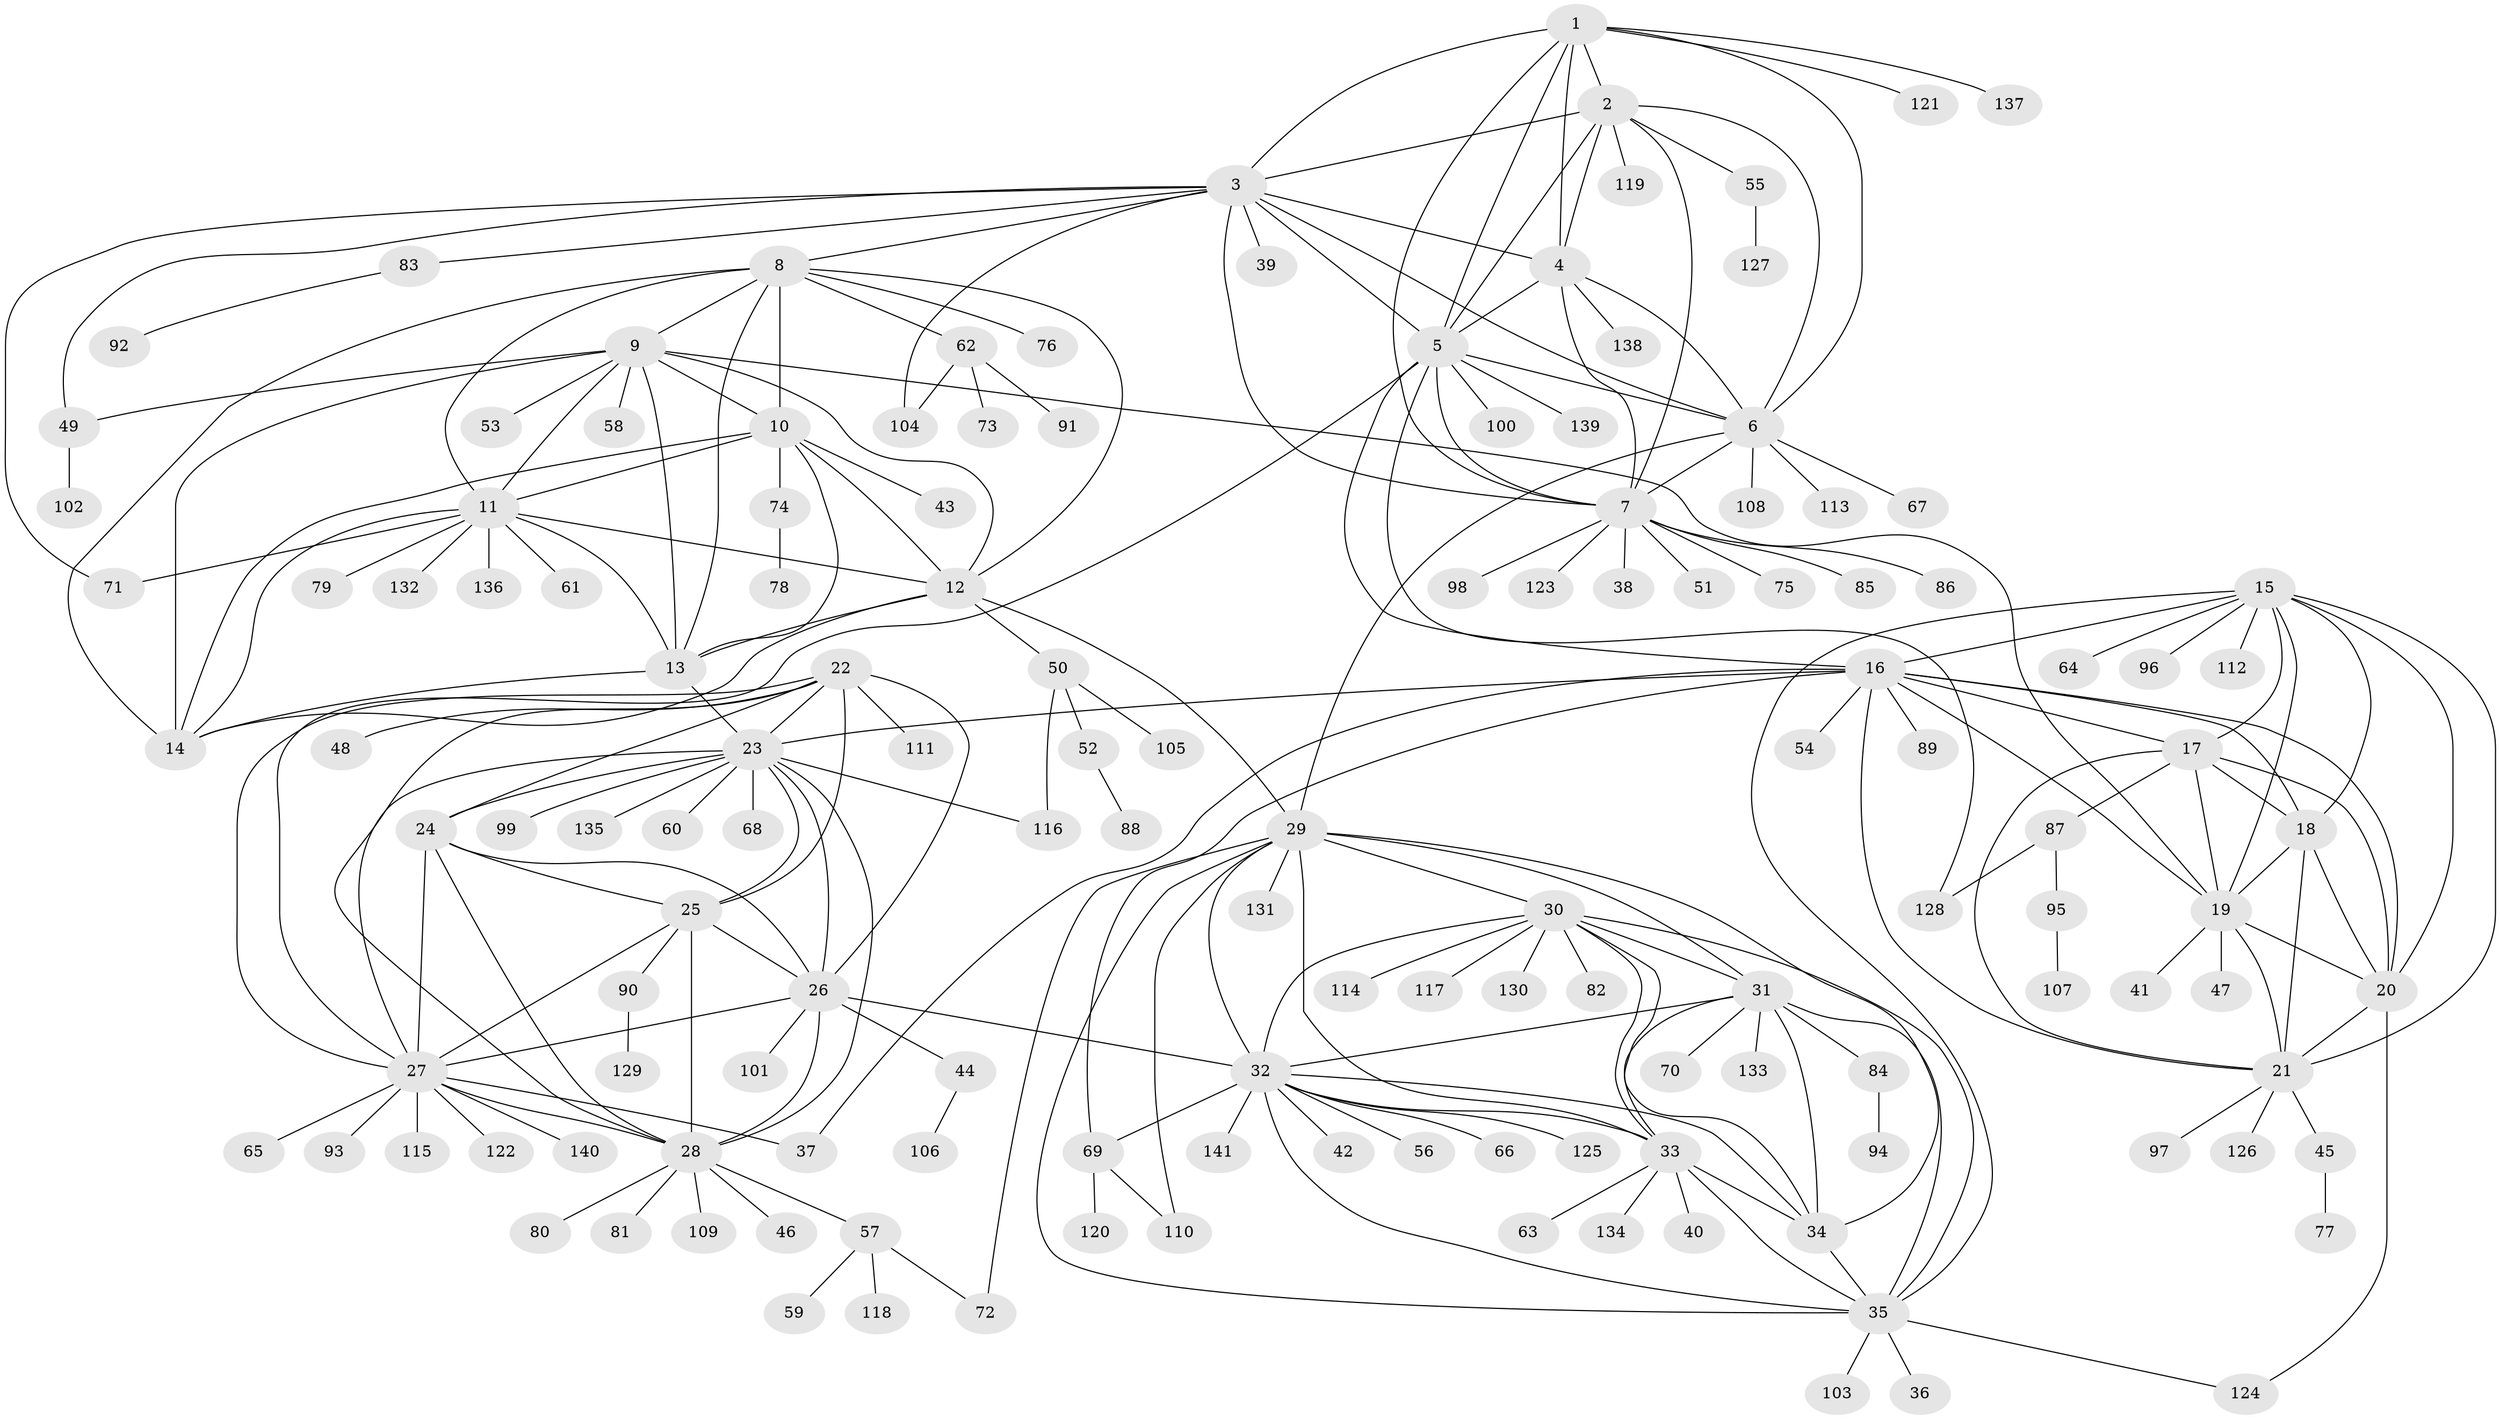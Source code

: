 // coarse degree distribution, {3: 0.023809523809523808, 2: 0.07142857142857142, 7: 0.07142857142857142, 1: 0.7142857142857143, 5: 0.023809523809523808, 10: 0.047619047619047616, 9: 0.023809523809523808, 8: 0.023809523809523808}
// Generated by graph-tools (version 1.1) at 2025/58/03/04/25 21:58:13]
// undirected, 141 vertices, 231 edges
graph export_dot {
graph [start="1"]
  node [color=gray90,style=filled];
  1;
  2;
  3;
  4;
  5;
  6;
  7;
  8;
  9;
  10;
  11;
  12;
  13;
  14;
  15;
  16;
  17;
  18;
  19;
  20;
  21;
  22;
  23;
  24;
  25;
  26;
  27;
  28;
  29;
  30;
  31;
  32;
  33;
  34;
  35;
  36;
  37;
  38;
  39;
  40;
  41;
  42;
  43;
  44;
  45;
  46;
  47;
  48;
  49;
  50;
  51;
  52;
  53;
  54;
  55;
  56;
  57;
  58;
  59;
  60;
  61;
  62;
  63;
  64;
  65;
  66;
  67;
  68;
  69;
  70;
  71;
  72;
  73;
  74;
  75;
  76;
  77;
  78;
  79;
  80;
  81;
  82;
  83;
  84;
  85;
  86;
  87;
  88;
  89;
  90;
  91;
  92;
  93;
  94;
  95;
  96;
  97;
  98;
  99;
  100;
  101;
  102;
  103;
  104;
  105;
  106;
  107;
  108;
  109;
  110;
  111;
  112;
  113;
  114;
  115;
  116;
  117;
  118;
  119;
  120;
  121;
  122;
  123;
  124;
  125;
  126;
  127;
  128;
  129;
  130;
  131;
  132;
  133;
  134;
  135;
  136;
  137;
  138;
  139;
  140;
  141;
  1 -- 2;
  1 -- 3;
  1 -- 4;
  1 -- 5;
  1 -- 6;
  1 -- 7;
  1 -- 121;
  1 -- 137;
  2 -- 3;
  2 -- 4;
  2 -- 5;
  2 -- 6;
  2 -- 7;
  2 -- 55;
  2 -- 119;
  3 -- 4;
  3 -- 5;
  3 -- 6;
  3 -- 7;
  3 -- 8;
  3 -- 39;
  3 -- 49;
  3 -- 71;
  3 -- 83;
  3 -- 104;
  4 -- 5;
  4 -- 6;
  4 -- 7;
  4 -- 138;
  5 -- 6;
  5 -- 7;
  5 -- 16;
  5 -- 27;
  5 -- 100;
  5 -- 128;
  5 -- 139;
  6 -- 7;
  6 -- 29;
  6 -- 67;
  6 -- 108;
  6 -- 113;
  7 -- 38;
  7 -- 51;
  7 -- 75;
  7 -- 85;
  7 -- 86;
  7 -- 98;
  7 -- 123;
  8 -- 9;
  8 -- 10;
  8 -- 11;
  8 -- 12;
  8 -- 13;
  8 -- 14;
  8 -- 62;
  8 -- 76;
  9 -- 10;
  9 -- 11;
  9 -- 12;
  9 -- 13;
  9 -- 14;
  9 -- 19;
  9 -- 49;
  9 -- 53;
  9 -- 58;
  10 -- 11;
  10 -- 12;
  10 -- 13;
  10 -- 14;
  10 -- 43;
  10 -- 74;
  11 -- 12;
  11 -- 13;
  11 -- 14;
  11 -- 61;
  11 -- 71;
  11 -- 79;
  11 -- 132;
  11 -- 136;
  12 -- 13;
  12 -- 14;
  12 -- 29;
  12 -- 50;
  13 -- 14;
  13 -- 23;
  15 -- 16;
  15 -- 17;
  15 -- 18;
  15 -- 19;
  15 -- 20;
  15 -- 21;
  15 -- 35;
  15 -- 64;
  15 -- 96;
  15 -- 112;
  16 -- 17;
  16 -- 18;
  16 -- 19;
  16 -- 20;
  16 -- 21;
  16 -- 23;
  16 -- 37;
  16 -- 54;
  16 -- 69;
  16 -- 89;
  17 -- 18;
  17 -- 19;
  17 -- 20;
  17 -- 21;
  17 -- 87;
  18 -- 19;
  18 -- 20;
  18 -- 21;
  19 -- 20;
  19 -- 21;
  19 -- 41;
  19 -- 47;
  20 -- 21;
  20 -- 124;
  21 -- 45;
  21 -- 97;
  21 -- 126;
  22 -- 23;
  22 -- 24;
  22 -- 25;
  22 -- 26;
  22 -- 27;
  22 -- 28;
  22 -- 48;
  22 -- 111;
  23 -- 24;
  23 -- 25;
  23 -- 26;
  23 -- 27;
  23 -- 28;
  23 -- 60;
  23 -- 68;
  23 -- 99;
  23 -- 116;
  23 -- 135;
  24 -- 25;
  24 -- 26;
  24 -- 27;
  24 -- 28;
  25 -- 26;
  25 -- 27;
  25 -- 28;
  25 -- 90;
  26 -- 27;
  26 -- 28;
  26 -- 32;
  26 -- 44;
  26 -- 101;
  27 -- 28;
  27 -- 37;
  27 -- 65;
  27 -- 93;
  27 -- 115;
  27 -- 122;
  27 -- 140;
  28 -- 46;
  28 -- 57;
  28 -- 80;
  28 -- 81;
  28 -- 109;
  29 -- 30;
  29 -- 31;
  29 -- 32;
  29 -- 33;
  29 -- 34;
  29 -- 35;
  29 -- 72;
  29 -- 110;
  29 -- 131;
  30 -- 31;
  30 -- 32;
  30 -- 33;
  30 -- 34;
  30 -- 35;
  30 -- 82;
  30 -- 114;
  30 -- 117;
  30 -- 130;
  31 -- 32;
  31 -- 33;
  31 -- 34;
  31 -- 35;
  31 -- 70;
  31 -- 84;
  31 -- 133;
  32 -- 33;
  32 -- 34;
  32 -- 35;
  32 -- 42;
  32 -- 56;
  32 -- 66;
  32 -- 69;
  32 -- 125;
  32 -- 141;
  33 -- 34;
  33 -- 35;
  33 -- 40;
  33 -- 63;
  33 -- 134;
  34 -- 35;
  35 -- 36;
  35 -- 103;
  35 -- 124;
  44 -- 106;
  45 -- 77;
  49 -- 102;
  50 -- 52;
  50 -- 105;
  50 -- 116;
  52 -- 88;
  55 -- 127;
  57 -- 59;
  57 -- 72;
  57 -- 118;
  62 -- 73;
  62 -- 91;
  62 -- 104;
  69 -- 110;
  69 -- 120;
  74 -- 78;
  83 -- 92;
  84 -- 94;
  87 -- 95;
  87 -- 128;
  90 -- 129;
  95 -- 107;
}

